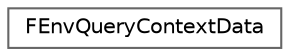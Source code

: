 digraph "Graphical Class Hierarchy"
{
 // INTERACTIVE_SVG=YES
 // LATEX_PDF_SIZE
  bgcolor="transparent";
  edge [fontname=Helvetica,fontsize=10,labelfontname=Helvetica,labelfontsize=10];
  node [fontname=Helvetica,fontsize=10,shape=box,height=0.2,width=0.4];
  rankdir="LR";
  Node0 [id="Node000000",label="FEnvQueryContextData",height=0.2,width=0.4,color="grey40", fillcolor="white", style="filled",URL="$df/dcc/structFEnvQueryContextData.html",tooltip=" "];
}
